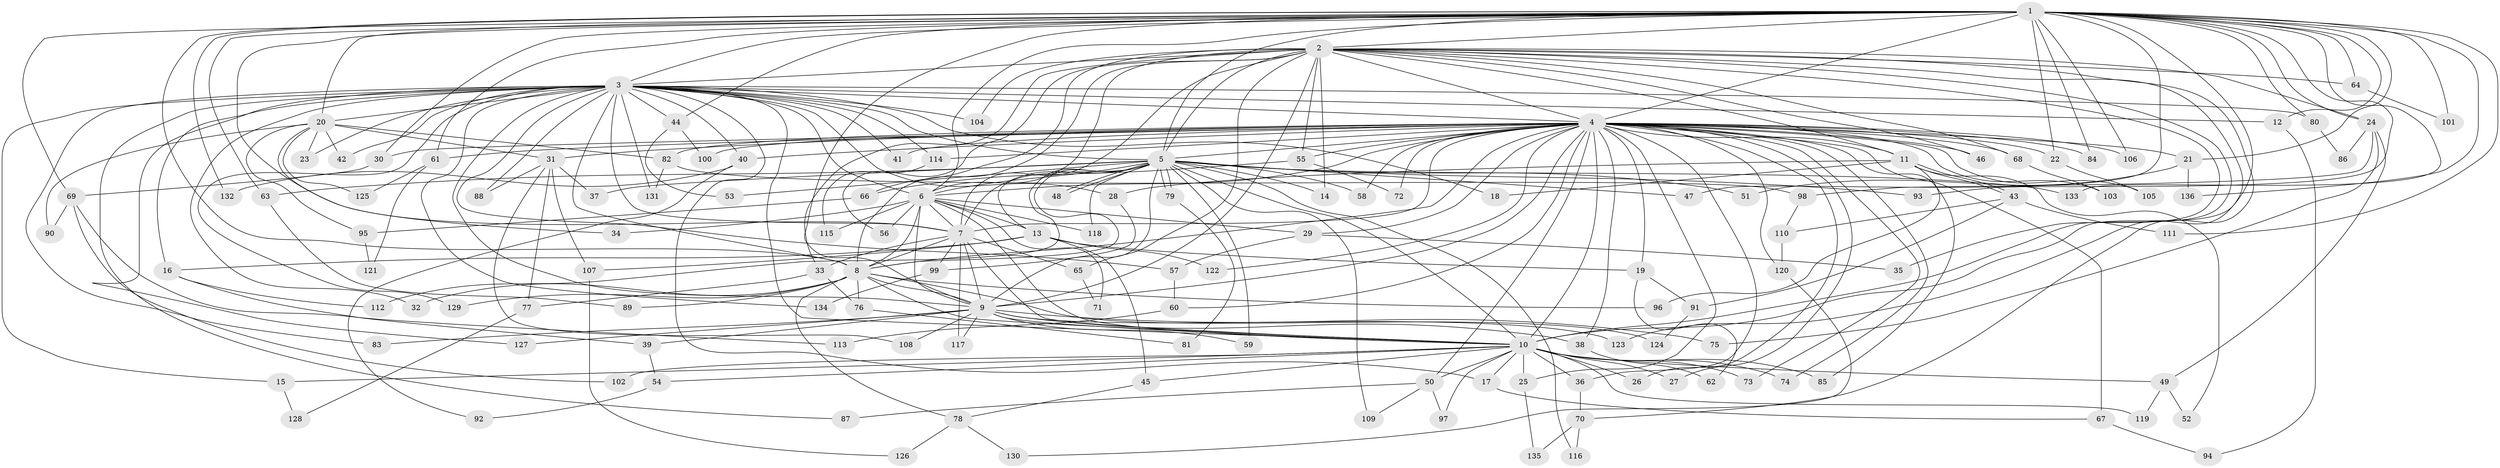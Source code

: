 // coarse degree distribution, {23: 0.036585365853658534, 15: 0.012195121951219513, 28: 0.012195121951219513, 36: 0.012195121951219513, 10: 0.036585365853658534, 13: 0.012195121951219513, 14: 0.012195121951219513, 9: 0.012195121951219513, 3: 0.15853658536585366, 11: 0.012195121951219513, 4: 0.08536585365853659, 2: 0.4878048780487805, 6: 0.024390243902439025, 5: 0.04878048780487805, 7: 0.012195121951219513, 8: 0.012195121951219513, 1: 0.012195121951219513}
// Generated by graph-tools (version 1.1) at 2025/49/03/04/25 22:49:59]
// undirected, 136 vertices, 297 edges
graph export_dot {
  node [color=gray90,style=filled];
  1;
  2;
  3;
  4;
  5;
  6;
  7;
  8;
  9;
  10;
  11;
  12;
  13;
  14;
  15;
  16;
  17;
  18;
  19;
  20;
  21;
  22;
  23;
  24;
  25;
  26;
  27;
  28;
  29;
  30;
  31;
  32;
  33;
  34;
  35;
  36;
  37;
  38;
  39;
  40;
  41;
  42;
  43;
  44;
  45;
  46;
  47;
  48;
  49;
  50;
  51;
  52;
  53;
  54;
  55;
  56;
  57;
  58;
  59;
  60;
  61;
  62;
  63;
  64;
  65;
  66;
  67;
  68;
  69;
  70;
  71;
  72;
  73;
  74;
  75;
  76;
  77;
  78;
  79;
  80;
  81;
  82;
  83;
  84;
  85;
  86;
  87;
  88;
  89;
  90;
  91;
  92;
  93;
  94;
  95;
  96;
  97;
  98;
  99;
  100;
  101;
  102;
  103;
  104;
  105;
  106;
  107;
  108;
  109;
  110;
  111;
  112;
  113;
  114;
  115;
  116;
  117;
  118;
  119;
  120;
  121;
  122;
  123;
  124;
  125;
  126;
  127;
  128;
  129;
  130;
  131;
  132;
  133;
  134;
  135;
  136;
  1 -- 2;
  1 -- 3;
  1 -- 4;
  1 -- 5;
  1 -- 6;
  1 -- 7;
  1 -- 8;
  1 -- 9;
  1 -- 10;
  1 -- 12;
  1 -- 20;
  1 -- 21;
  1 -- 22;
  1 -- 24;
  1 -- 30;
  1 -- 44;
  1 -- 47;
  1 -- 61;
  1 -- 63;
  1 -- 64;
  1 -- 69;
  1 -- 80;
  1 -- 84;
  1 -- 93;
  1 -- 101;
  1 -- 106;
  1 -- 111;
  1 -- 132;
  1 -- 133;
  1 -- 136;
  2 -- 3;
  2 -- 4;
  2 -- 5;
  2 -- 6;
  2 -- 7;
  2 -- 8;
  2 -- 9;
  2 -- 10;
  2 -- 11;
  2 -- 14;
  2 -- 24;
  2 -- 33;
  2 -- 35;
  2 -- 46;
  2 -- 55;
  2 -- 56;
  2 -- 64;
  2 -- 65;
  2 -- 66;
  2 -- 68;
  2 -- 70;
  2 -- 104;
  2 -- 123;
  3 -- 4;
  3 -- 5;
  3 -- 6;
  3 -- 7;
  3 -- 8;
  3 -- 9;
  3 -- 10;
  3 -- 12;
  3 -- 15;
  3 -- 16;
  3 -- 17;
  3 -- 18;
  3 -- 20;
  3 -- 23;
  3 -- 28;
  3 -- 32;
  3 -- 40;
  3 -- 41;
  3 -- 42;
  3 -- 44;
  3 -- 57;
  3 -- 80;
  3 -- 83;
  3 -- 87;
  3 -- 88;
  3 -- 104;
  3 -- 114;
  3 -- 127;
  3 -- 129;
  3 -- 131;
  3 -- 134;
  4 -- 5;
  4 -- 6;
  4 -- 7;
  4 -- 8;
  4 -- 9;
  4 -- 10;
  4 -- 11;
  4 -- 19;
  4 -- 21;
  4 -- 22;
  4 -- 25;
  4 -- 26;
  4 -- 27;
  4 -- 29;
  4 -- 30;
  4 -- 31;
  4 -- 36;
  4 -- 38;
  4 -- 40;
  4 -- 41;
  4 -- 46;
  4 -- 50;
  4 -- 55;
  4 -- 58;
  4 -- 60;
  4 -- 61;
  4 -- 67;
  4 -- 68;
  4 -- 72;
  4 -- 73;
  4 -- 74;
  4 -- 82;
  4 -- 84;
  4 -- 85;
  4 -- 100;
  4 -- 103;
  4 -- 105;
  4 -- 106;
  4 -- 114;
  4 -- 120;
  4 -- 122;
  5 -- 6;
  5 -- 7;
  5 -- 8;
  5 -- 9;
  5 -- 10;
  5 -- 13;
  5 -- 14;
  5 -- 37;
  5 -- 47;
  5 -- 48;
  5 -- 48;
  5 -- 51;
  5 -- 53;
  5 -- 58;
  5 -- 59;
  5 -- 63;
  5 -- 79;
  5 -- 79;
  5 -- 93;
  5 -- 109;
  5 -- 112;
  5 -- 116;
  5 -- 118;
  5 -- 133;
  6 -- 7;
  6 -- 8;
  6 -- 9;
  6 -- 10;
  6 -- 13;
  6 -- 29;
  6 -- 34;
  6 -- 56;
  6 -- 71;
  6 -- 115;
  6 -- 118;
  7 -- 8;
  7 -- 9;
  7 -- 10;
  7 -- 33;
  7 -- 65;
  7 -- 99;
  7 -- 117;
  8 -- 9;
  8 -- 10;
  8 -- 32;
  8 -- 76;
  8 -- 78;
  8 -- 89;
  8 -- 96;
  8 -- 124;
  8 -- 129;
  9 -- 10;
  9 -- 38;
  9 -- 39;
  9 -- 59;
  9 -- 75;
  9 -- 83;
  9 -- 108;
  9 -- 117;
  9 -- 123;
  9 -- 127;
  10 -- 15;
  10 -- 17;
  10 -- 25;
  10 -- 26;
  10 -- 27;
  10 -- 36;
  10 -- 45;
  10 -- 49;
  10 -- 50;
  10 -- 54;
  10 -- 73;
  10 -- 74;
  10 -- 85;
  10 -- 97;
  10 -- 102;
  10 -- 119;
  11 -- 18;
  11 -- 28;
  11 -- 43;
  11 -- 43;
  11 -- 52;
  11 -- 96;
  12 -- 94;
  13 -- 16;
  13 -- 19;
  13 -- 45;
  13 -- 107;
  13 -- 122;
  15 -- 128;
  16 -- 39;
  16 -- 112;
  17 -- 67;
  19 -- 62;
  19 -- 91;
  20 -- 23;
  20 -- 31;
  20 -- 34;
  20 -- 42;
  20 -- 82;
  20 -- 90;
  20 -- 95;
  20 -- 125;
  21 -- 51;
  21 -- 136;
  22 -- 105;
  24 -- 49;
  24 -- 75;
  24 -- 86;
  24 -- 98;
  25 -- 135;
  28 -- 99;
  29 -- 35;
  29 -- 57;
  30 -- 69;
  31 -- 37;
  31 -- 77;
  31 -- 88;
  31 -- 107;
  31 -- 108;
  33 -- 76;
  33 -- 77;
  36 -- 70;
  38 -- 62;
  39 -- 54;
  40 -- 92;
  40 -- 132;
  43 -- 91;
  43 -- 110;
  43 -- 111;
  44 -- 53;
  44 -- 100;
  45 -- 78;
  49 -- 52;
  49 -- 119;
  50 -- 87;
  50 -- 97;
  50 -- 109;
  54 -- 92;
  55 -- 66;
  55 -- 72;
  57 -- 60;
  60 -- 113;
  61 -- 121;
  61 -- 125;
  63 -- 89;
  64 -- 101;
  65 -- 71;
  66 -- 95;
  67 -- 94;
  68 -- 103;
  69 -- 90;
  69 -- 102;
  69 -- 113;
  70 -- 116;
  70 -- 135;
  76 -- 81;
  77 -- 128;
  78 -- 126;
  78 -- 130;
  79 -- 81;
  80 -- 86;
  82 -- 98;
  82 -- 131;
  91 -- 124;
  95 -- 121;
  98 -- 110;
  99 -- 134;
  107 -- 126;
  110 -- 120;
  114 -- 115;
  120 -- 130;
}
